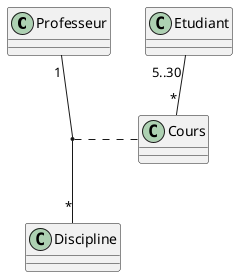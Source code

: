@startuml

class Professeur

class Discipline

class Cours

class Etudiant

Professeur "1" -- "*" Discipline
(Professeur, Discipline) .. Cours
Etudiant "5..30" -- "*" Cours

@enduml